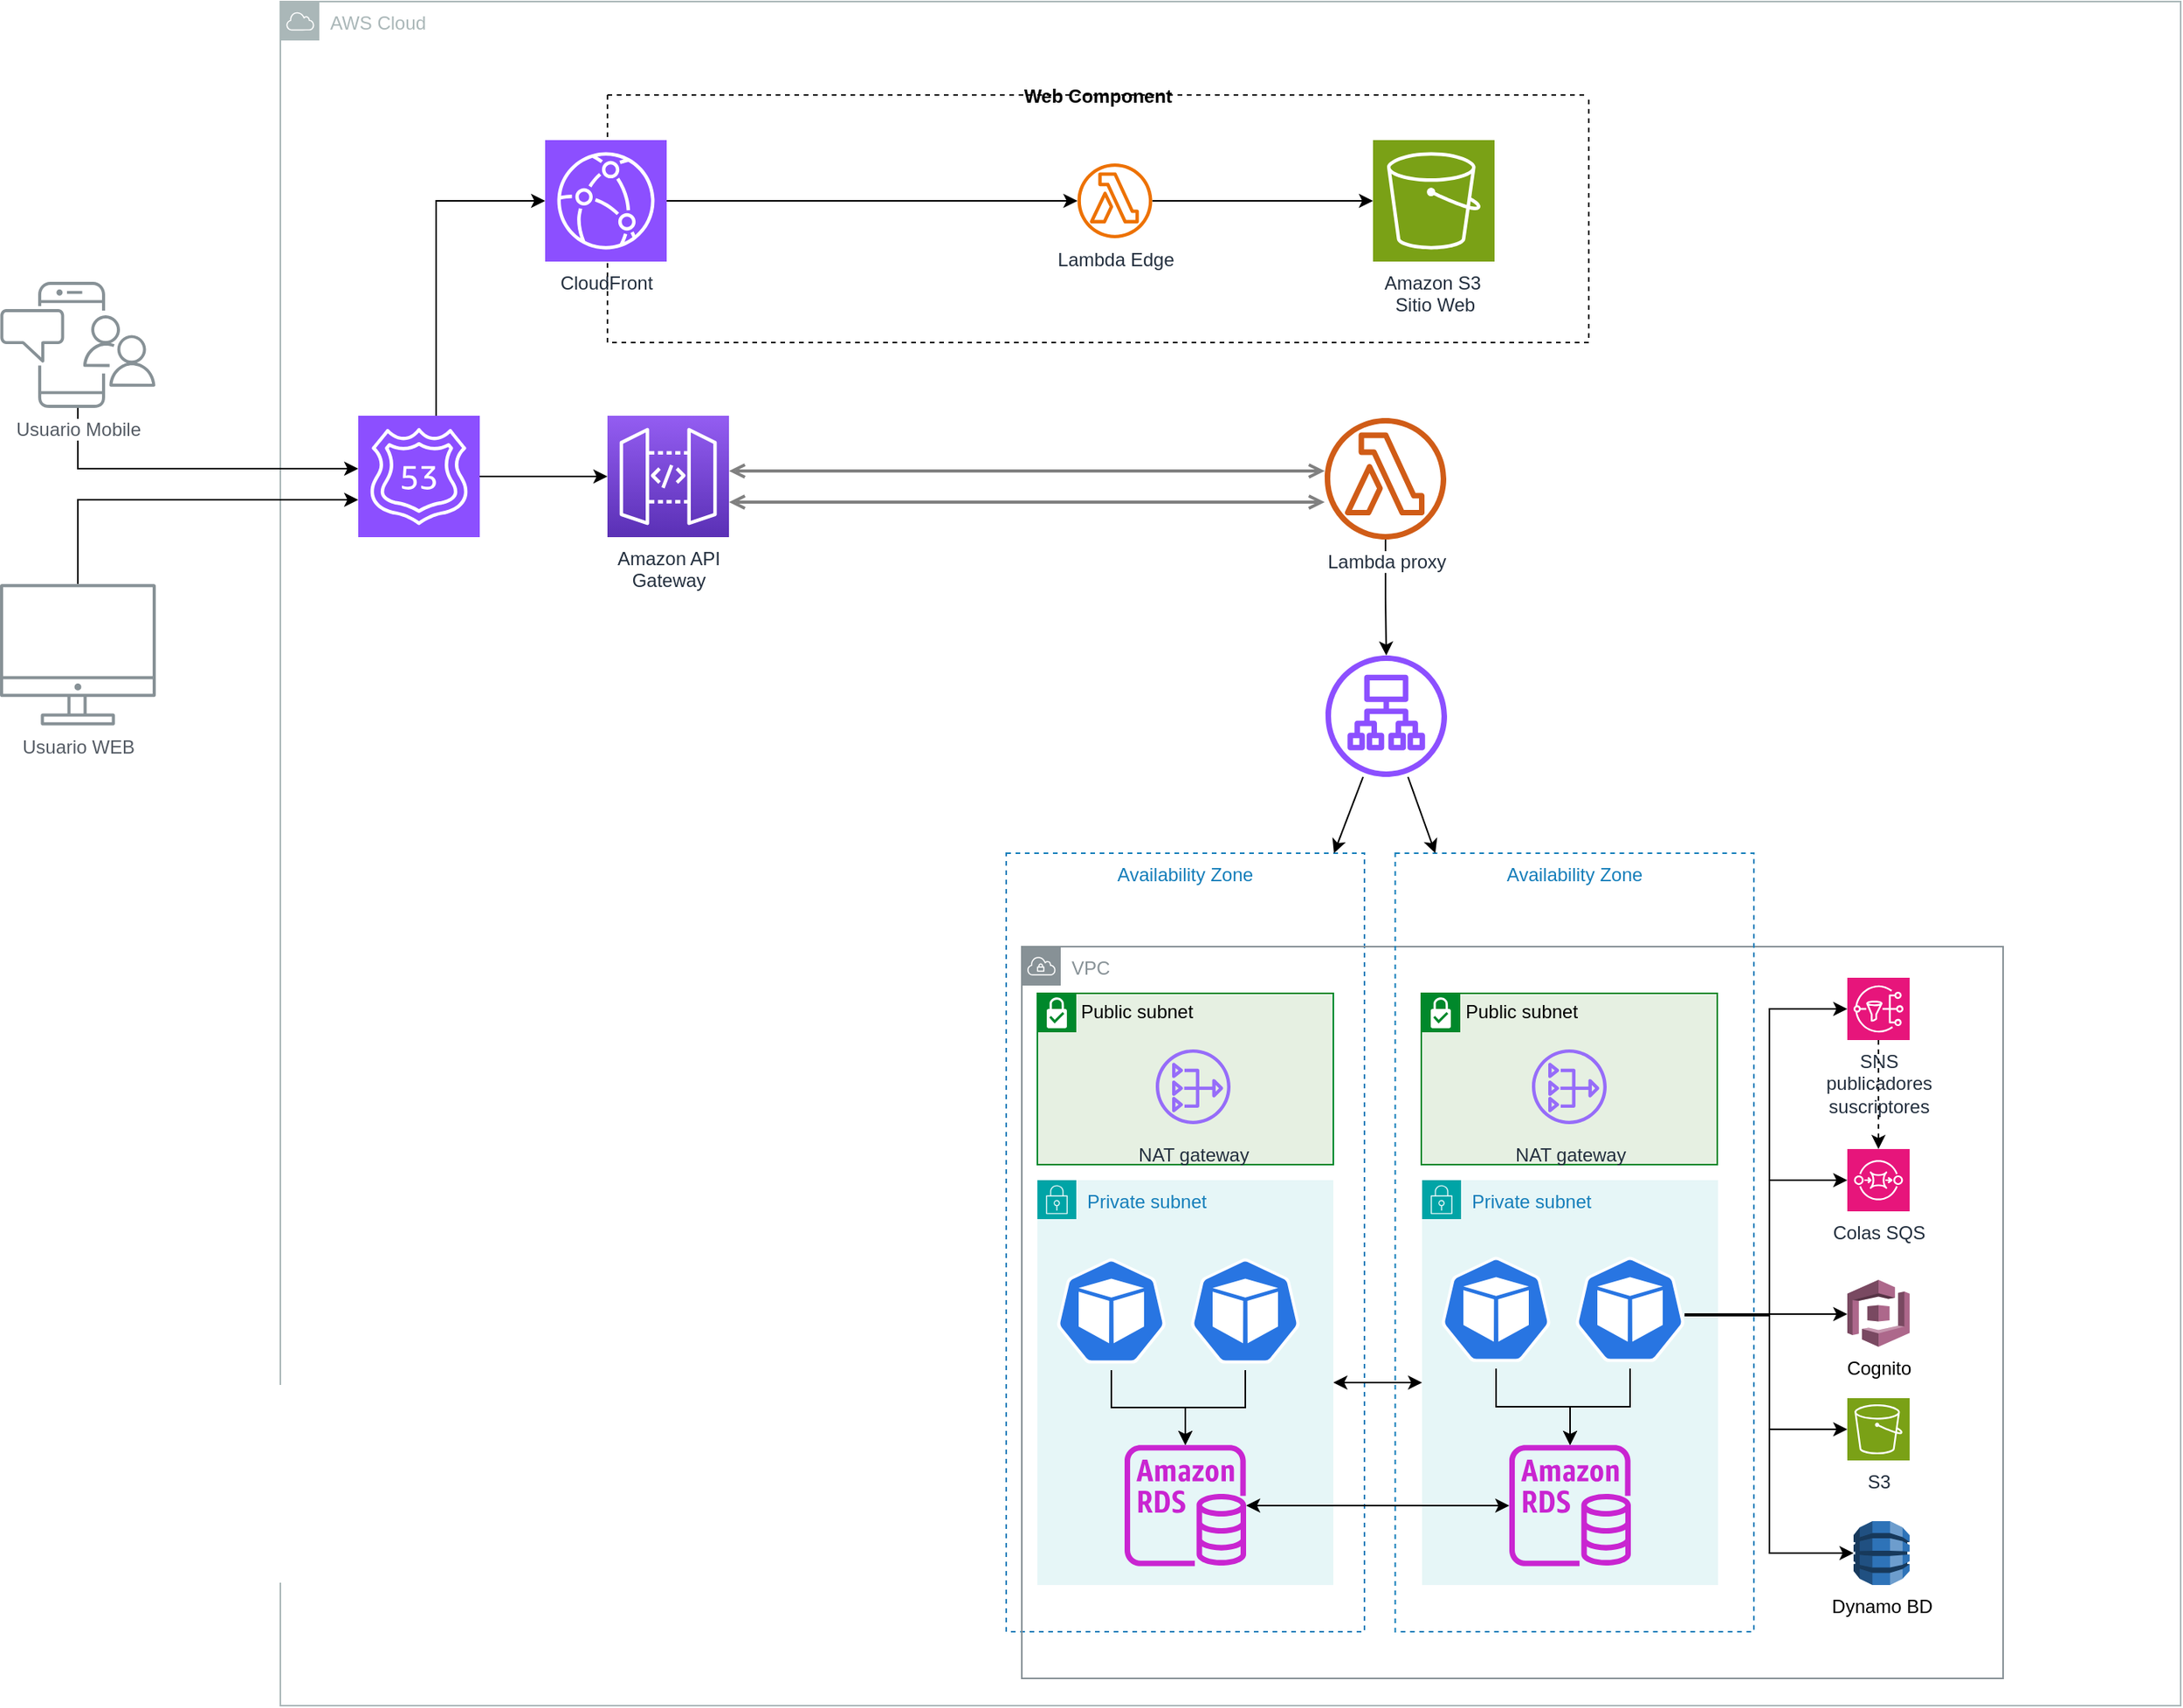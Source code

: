 <mxfile version="22.1.4" type="github" pages="2">
  <diagram id="Ht1M8jgEwFfnCIfOTk4-" name="Page-1">
    <mxGraphModel dx="3804" dy="1355" grid="1" gridSize="10" guides="1" tooltips="1" connect="1" arrows="1" fold="1" page="1" pageScale="1" pageWidth="1169" pageHeight="827" math="0" shadow="0">
      <root>
        <mxCell id="0" />
        <mxCell id="1" parent="0" />
        <mxCell id="ngmjlvJKXfXya2wn3A8B-20" value="Availability Zone" style="fillColor=none;strokeColor=#147EBA;dashed=1;verticalAlign=top;fontStyle=0;fontColor=#147EBA;whiteSpace=wrap;html=1;" vertex="1" parent="1">
          <mxGeometry x="376" y="617" width="230" height="500" as="geometry" />
        </mxCell>
        <mxCell id="ngmjlvJKXfXya2wn3A8B-2" value="AWS Cloud" style="sketch=0;outlineConnect=0;gradientColor=none;html=1;whiteSpace=wrap;fontSize=12;fontStyle=0;shape=mxgraph.aws4.group;grIcon=mxgraph.aws4.group_aws_cloud;strokeColor=#AAB7B8;fillColor=none;verticalAlign=top;align=left;spacingLeft=30;fontColor=#AAB7B8;dashed=0;" vertex="1" parent="1">
          <mxGeometry x="-90" y="70" width="1220" height="1094.5" as="geometry" />
        </mxCell>
        <mxCell id="ngmjlvJKXfXya2wn3A8B-22" value="VPC" style="sketch=0;outlineConnect=0;gradientColor=none;html=1;whiteSpace=wrap;fontSize=12;fontStyle=0;shape=mxgraph.aws4.group;grIcon=mxgraph.aws4.group_vpc;strokeColor=#879196;fillColor=none;verticalAlign=top;align=left;spacingLeft=30;fontColor=#879196;dashed=0;" vertex="1" parent="1">
          <mxGeometry x="386" y="677" width="630" height="470" as="geometry" />
        </mxCell>
        <mxCell id="ngmjlvJKXfXya2wn3A8B-21" value="Availability Zone" style="fillColor=none;strokeColor=#147EBA;dashed=1;verticalAlign=top;fontStyle=0;fontColor=#147EBA;whiteSpace=wrap;html=1;" vertex="1" parent="1">
          <mxGeometry x="625.75" y="617" width="230.25" height="500" as="geometry" />
        </mxCell>
        <mxCell id="UEzPUAAOIrF-is8g5C7q-129" style="edgeStyle=orthogonalEdgeStyle;rounded=0;orthogonalLoop=1;jettySize=auto;html=1;startArrow=open;startFill=0;endArrow=open;endFill=0;strokeWidth=2;strokeColor=#808080;" parent="1" source="UEzPUAAOIrF-is8g5C7q-114" target="UEzPUAAOIrF-is8g5C7q-115" edge="1">
          <mxGeometry relative="1" as="geometry">
            <Array as="points">
              <mxPoint x="510.5" y="391.5" />
              <mxPoint x="510.5" y="391.5" />
            </Array>
          </mxGeometry>
        </mxCell>
        <mxCell id="UEzPUAAOIrF-is8g5C7q-142" style="edgeStyle=orthogonalEdgeStyle;rounded=0;orthogonalLoop=1;jettySize=auto;html=1;startArrow=open;startFill=0;endArrow=open;endFill=0;strokeWidth=2;strokeColor=#808080;" parent="1" source="UEzPUAAOIrF-is8g5C7q-114" target="UEzPUAAOIrF-is8g5C7q-115" edge="1">
          <mxGeometry relative="1" as="geometry">
            <mxPoint x="457.5" y="386.5" as="sourcePoint" />
            <mxPoint x="590.5" y="386.5" as="targetPoint" />
            <Array as="points">
              <mxPoint x="510.5" y="371.5" />
              <mxPoint x="510.5" y="371.5" />
            </Array>
          </mxGeometry>
        </mxCell>
        <mxCell id="ngmjlvJKXfXya2wn3A8B-4" style="edgeStyle=orthogonalEdgeStyle;rounded=0;orthogonalLoop=1;jettySize=auto;html=1;" edge="1" parent="1" source="UEzPUAAOIrF-is8g5C7q-109" target="ngmjlvJKXfXya2wn3A8B-3">
          <mxGeometry relative="1" as="geometry">
            <Array as="points">
              <mxPoint x="-220" y="390" />
            </Array>
          </mxGeometry>
        </mxCell>
        <mxCell id="UEzPUAAOIrF-is8g5C7q-109" value="Usuario WEB" style="outlineConnect=0;gradientColor=none;fontColor=#545B64;strokeColor=none;fillColor=#879196;dashed=0;verticalLabelPosition=bottom;verticalAlign=top;align=center;html=1;fontSize=12;fontStyle=0;aspect=fixed;shape=mxgraph.aws4.illustration_desktop;pointerEvents=1;labelBackgroundColor=#ffffff;" parent="1" vertex="1">
          <mxGeometry x="-270" y="444" width="100" height="91" as="geometry" />
        </mxCell>
        <mxCell id="ngmjlvJKXfXya2wn3A8B-5" style="edgeStyle=orthogonalEdgeStyle;rounded=0;orthogonalLoop=1;jettySize=auto;html=1;" edge="1" parent="1" source="UEzPUAAOIrF-is8g5C7q-110" target="ngmjlvJKXfXya2wn3A8B-3">
          <mxGeometry relative="1" as="geometry">
            <Array as="points">
              <mxPoint x="-220" y="370" />
            </Array>
          </mxGeometry>
        </mxCell>
        <mxCell id="UEzPUAAOIrF-is8g5C7q-110" value="Usuario Mobile" style="outlineConnect=0;gradientColor=none;fontColor=#545B64;strokeColor=none;fillColor=#879196;dashed=0;verticalLabelPosition=bottom;verticalAlign=top;align=center;html=1;fontSize=12;fontStyle=0;aspect=fixed;shape=mxgraph.aws4.illustration_notification;pointerEvents=1;labelBackgroundColor=#ffffff;" parent="1" vertex="1">
          <mxGeometry x="-270" y="250" width="100" height="81" as="geometry" />
        </mxCell>
        <mxCell id="UEzPUAAOIrF-is8g5C7q-114" value="Amazon API&lt;br&gt;Gateway&lt;br&gt;" style="outlineConnect=0;fontColor=#232F3E;gradientColor=#945DF2;gradientDirection=north;fillColor=#5A30B5;strokeColor=#ffffff;dashed=0;verticalLabelPosition=bottom;verticalAlign=top;align=center;html=1;fontSize=12;fontStyle=0;aspect=fixed;shape=mxgraph.aws4.resourceIcon;resIcon=mxgraph.aws4.api_gateway;labelBackgroundColor=#ffffff;" parent="1" vertex="1">
          <mxGeometry x="120" y="336" width="78" height="78" as="geometry" />
        </mxCell>
        <mxCell id="ngmjlvJKXfXya2wn3A8B-74" value="" style="edgeStyle=orthogonalEdgeStyle;rounded=0;orthogonalLoop=1;jettySize=auto;html=1;" edge="1" parent="1" source="UEzPUAAOIrF-is8g5C7q-115" target="ngmjlvJKXfXya2wn3A8B-73">
          <mxGeometry relative="1" as="geometry" />
        </mxCell>
        <mxCell id="UEzPUAAOIrF-is8g5C7q-115" value="Lambda proxy" style="outlineConnect=0;fontColor=#232F3E;gradientColor=none;fillColor=#D05C17;strokeColor=none;dashed=0;verticalLabelPosition=bottom;verticalAlign=top;align=center;html=1;fontSize=12;fontStyle=0;aspect=fixed;pointerEvents=1;shape=mxgraph.aws4.lambda_function;labelBackgroundColor=#ffffff;" parent="1" vertex="1">
          <mxGeometry x="580.5" y="337.5" width="78" height="78" as="geometry" />
        </mxCell>
        <mxCell id="ngmjlvJKXfXya2wn3A8B-18" style="edgeStyle=orthogonalEdgeStyle;rounded=0;orthogonalLoop=1;jettySize=auto;html=1;" edge="1" parent="1" source="ngmjlvJKXfXya2wn3A8B-3" target="UEzPUAAOIrF-is8g5C7q-114">
          <mxGeometry relative="1" as="geometry" />
        </mxCell>
        <mxCell id="ngmjlvJKXfXya2wn3A8B-3" value="" style="sketch=0;points=[[0,0,0],[0.25,0,0],[0.5,0,0],[0.75,0,0],[1,0,0],[0,1,0],[0.25,1,0],[0.5,1,0],[0.75,1,0],[1,1,0],[0,0.25,0],[0,0.5,0],[0,0.75,0],[1,0.25,0],[1,0.5,0],[1,0.75,0]];outlineConnect=0;fontColor=#232F3E;fillColor=#8C4FFF;strokeColor=#ffffff;dashed=0;verticalLabelPosition=bottom;verticalAlign=top;align=center;html=1;fontSize=12;fontStyle=0;aspect=fixed;shape=mxgraph.aws4.resourceIcon;resIcon=mxgraph.aws4.route_53;" vertex="1" parent="1">
          <mxGeometry x="-40" y="336" width="78" height="78" as="geometry" />
        </mxCell>
        <mxCell id="ngmjlvJKXfXya2wn3A8B-14" value="Web Component" style="swimlane;startSize=0;dashed=1;" vertex="1" parent="1">
          <mxGeometry x="120" y="130" width="630" height="159" as="geometry" />
        </mxCell>
        <mxCell id="ngmjlvJKXfXya2wn3A8B-16" style="edgeStyle=orthogonalEdgeStyle;rounded=0;orthogonalLoop=1;jettySize=auto;html=1;" edge="1" parent="ngmjlvJKXfXya2wn3A8B-14" source="ngmjlvJKXfXya2wn3A8B-6" target="ngmjlvJKXfXya2wn3A8B-8">
          <mxGeometry relative="1" as="geometry" />
        </mxCell>
        <mxCell id="ngmjlvJKXfXya2wn3A8B-6" value="Lambda Edge" style="sketch=0;outlineConnect=0;fontColor=#232F3E;gradientColor=none;fillColor=#ED7100;strokeColor=none;dashed=0;verticalLabelPosition=bottom;verticalAlign=top;align=center;html=1;fontSize=12;fontStyle=0;aspect=fixed;pointerEvents=1;shape=mxgraph.aws4.lambda_function;" vertex="1" parent="ngmjlvJKXfXya2wn3A8B-14">
          <mxGeometry x="301.75" y="44" width="48" height="48" as="geometry" />
        </mxCell>
        <mxCell id="ngmjlvJKXfXya2wn3A8B-8" value="Amazon S3&amp;nbsp;&lt;br&gt;Sitio Web" style="sketch=0;points=[[0,0,0],[0.25,0,0],[0.5,0,0],[0.75,0,0],[1,0,0],[0,1,0],[0.25,1,0],[0.5,1,0],[0.75,1,0],[1,1,0],[0,0.25,0],[0,0.5,0],[0,0.75,0],[1,0.25,0],[1,0.5,0],[1,0.75,0]];outlineConnect=0;fontColor=#232F3E;fillColor=#7AA116;strokeColor=#ffffff;dashed=0;verticalLabelPosition=bottom;verticalAlign=top;align=center;html=1;fontSize=12;fontStyle=0;aspect=fixed;shape=mxgraph.aws4.resourceIcon;resIcon=mxgraph.aws4.s3;" vertex="1" parent="ngmjlvJKXfXya2wn3A8B-14">
          <mxGeometry x="491.5" y="29" width="78" height="78" as="geometry" />
        </mxCell>
        <mxCell id="ngmjlvJKXfXya2wn3A8B-7" value="CloudFront" style="sketch=0;points=[[0,0,0],[0.25,0,0],[0.5,0,0],[0.75,0,0],[1,0,0],[0,1,0],[0.25,1,0],[0.5,1,0],[0.75,1,0],[1,1,0],[0,0.25,0],[0,0.5,0],[0,0.75,0],[1,0.25,0],[1,0.5,0],[1,0.75,0]];outlineConnect=0;fontColor=#232F3E;fillColor=#8C4FFF;strokeColor=#ffffff;dashed=0;verticalLabelPosition=bottom;verticalAlign=top;align=center;html=1;fontSize=12;fontStyle=0;aspect=fixed;shape=mxgraph.aws4.resourceIcon;resIcon=mxgraph.aws4.cloudfront;" vertex="1" parent="ngmjlvJKXfXya2wn3A8B-14">
          <mxGeometry x="-40" y="29" width="78" height="78" as="geometry" />
        </mxCell>
        <mxCell id="ngmjlvJKXfXya2wn3A8B-15" style="edgeStyle=orthogonalEdgeStyle;rounded=0;orthogonalLoop=1;jettySize=auto;html=1;" edge="1" parent="ngmjlvJKXfXya2wn3A8B-14" source="ngmjlvJKXfXya2wn3A8B-7" target="ngmjlvJKXfXya2wn3A8B-6">
          <mxGeometry relative="1" as="geometry" />
        </mxCell>
        <mxCell id="ngmjlvJKXfXya2wn3A8B-23" value="Public subnet&lt;br&gt;" style="shape=mxgraph.ibm.box;prType=subnet;fontStyle=0;verticalAlign=top;align=left;spacingLeft=32;spacingTop=4;fillColor=#E6F0E2;rounded=0;whiteSpace=wrap;html=1;strokeColor=#00882B;strokeWidth=1;dashed=0;container=1;spacing=-4;collapsible=0;expand=0;recursiveResize=0;" vertex="1" parent="1">
          <mxGeometry x="396" y="707" width="190" height="110" as="geometry" />
        </mxCell>
        <mxCell id="ngmjlvJKXfXya2wn3A8B-25" value="NAT gateway" style="sketch=0;outlineConnect=0;fontColor=#232F3E;gradientColor=none;strokeColor=#966cf9;fillColor=none;dashed=0;verticalLabelPosition=bottom;verticalAlign=top;align=center;html=1;fontSize=12;fontStyle=0;aspect=fixed;shape=mxgraph.aws4.resourceIcon;resIcon=mxgraph.aws4.nat_gateway;" vertex="1" parent="ngmjlvJKXfXya2wn3A8B-23">
          <mxGeometry x="70" y="30" width="60" height="60" as="geometry" />
        </mxCell>
        <mxCell id="ngmjlvJKXfXya2wn3A8B-24" value="Public subnet&lt;br&gt;" style="shape=mxgraph.ibm.box;prType=subnet;fontStyle=0;verticalAlign=top;align=left;spacingLeft=32;spacingTop=4;fillColor=#E6F0E2;rounded=0;whiteSpace=wrap;html=1;strokeColor=#00882B;strokeWidth=1;dashed=0;container=1;spacing=-4;collapsible=0;expand=0;recursiveResize=0;" vertex="1" parent="1">
          <mxGeometry x="642.5" y="707" width="190" height="110" as="geometry" />
        </mxCell>
        <mxCell id="ngmjlvJKXfXya2wn3A8B-26" value="NAT gateway" style="sketch=0;outlineConnect=0;fontColor=#232F3E;gradientColor=none;strokeColor=#966cf9;fillColor=none;dashed=0;verticalLabelPosition=bottom;verticalAlign=top;align=center;html=1;fontSize=12;fontStyle=0;aspect=fixed;shape=mxgraph.aws4.resourceIcon;resIcon=mxgraph.aws4.nat_gateway;" vertex="1" parent="ngmjlvJKXfXya2wn3A8B-24">
          <mxGeometry x="65" y="30" width="60" height="60" as="geometry" />
        </mxCell>
        <mxCell id="ngmjlvJKXfXya2wn3A8B-48" value="Private subnet" style="points=[[0,0],[0.25,0],[0.5,0],[0.75,0],[1,0],[1,0.25],[1,0.5],[1,0.75],[1,1],[0.75,1],[0.5,1],[0.25,1],[0,1],[0,0.75],[0,0.5],[0,0.25]];outlineConnect=0;gradientColor=none;html=1;whiteSpace=wrap;fontSize=12;fontStyle=0;container=1;pointerEvents=0;collapsible=0;recursiveResize=0;shape=mxgraph.aws4.group;grIcon=mxgraph.aws4.group_security_group;grStroke=0;strokeColor=#00A4A6;fillColor=#E6F6F7;verticalAlign=top;align=left;spacingLeft=30;fontColor=#147EBA;dashed=0;" vertex="1" parent="1">
          <mxGeometry x="643" y="827" width="190" height="260" as="geometry" />
        </mxCell>
        <mxCell id="ngmjlvJKXfXya2wn3A8B-49" value="" style="sketch=0;outlineConnect=0;fontColor=#232F3E;gradientColor=none;fillColor=#C925D1;strokeColor=none;dashed=0;verticalLabelPosition=bottom;verticalAlign=top;align=center;html=1;fontSize=12;fontStyle=0;aspect=fixed;pointerEvents=1;shape=mxgraph.aws4.rds_instance;" vertex="1" parent="ngmjlvJKXfXya2wn3A8B-48">
          <mxGeometry x="56" y="170" width="78" height="78" as="geometry" />
        </mxCell>
        <mxCell id="ngmjlvJKXfXya2wn3A8B-50" style="edgeStyle=orthogonalEdgeStyle;rounded=0;orthogonalLoop=1;jettySize=auto;html=1;" edge="1" parent="1" source="ngmjlvJKXfXya2wn3A8B-51" target="ngmjlvJKXfXya2wn3A8B-49">
          <mxGeometry relative="1" as="geometry" />
        </mxCell>
        <mxCell id="ngmjlvJKXfXya2wn3A8B-51" value="" style="sketch=0;html=1;dashed=0;whitespace=wrap;fillColor=#2875E2;strokeColor=#ffffff;points=[[0.005,0.63,0],[0.1,0.2,0],[0.9,0.2,0],[0.5,0,0],[0.995,0.63,0],[0.72,0.99,0],[0.5,1,0],[0.28,0.99,0]];verticalLabelPosition=bottom;align=center;verticalAlign=top;shape=mxgraph.kubernetes.icon;prIcon=pod" vertex="1" parent="1">
          <mxGeometry x="655.5" y="872" width="70" height="76" as="geometry" />
        </mxCell>
        <mxCell id="ngmjlvJKXfXya2wn3A8B-52" style="edgeStyle=orthogonalEdgeStyle;rounded=0;orthogonalLoop=1;jettySize=auto;html=1;" edge="1" parent="1" source="ngmjlvJKXfXya2wn3A8B-53" target="ngmjlvJKXfXya2wn3A8B-49">
          <mxGeometry relative="1" as="geometry" />
        </mxCell>
        <mxCell id="ngmjlvJKXfXya2wn3A8B-72" value="" style="edgeStyle=orthogonalEdgeStyle;rounded=0;orthogonalLoop=1;jettySize=auto;html=1;" edge="1" parent="1" source="ngmjlvJKXfXya2wn3A8B-53" target="ngmjlvJKXfXya2wn3A8B-61">
          <mxGeometry relative="1" as="geometry">
            <Array as="points">
              <mxPoint x="836" y="913" />
              <mxPoint x="836" y="913" />
            </Array>
          </mxGeometry>
        </mxCell>
        <mxCell id="ngmjlvJKXfXya2wn3A8B-53" value="" style="sketch=0;html=1;dashed=0;whitespace=wrap;fillColor=#2875E2;strokeColor=#ffffff;points=[[0.005,0.63,0],[0.1,0.2,0],[0.9,0.2,0],[0.5,0,0],[0.995,0.63,0],[0.72,0.99,0],[0.5,1,0],[0.28,0.99,0]];verticalLabelPosition=bottom;align=center;verticalAlign=top;shape=mxgraph.kubernetes.icon;prIcon=pod" vertex="1" parent="1">
          <mxGeometry x="741.5" y="872" width="70" height="76" as="geometry" />
        </mxCell>
        <mxCell id="ngmjlvJKXfXya2wn3A8B-59" value="" style="edgeStyle=orthogonalEdgeStyle;rounded=0;orthogonalLoop=1;jettySize=auto;html=1;dashed=1;" edge="1" parent="1" source="ngmjlvJKXfXya2wn3A8B-55" target="ngmjlvJKXfXya2wn3A8B-58">
          <mxGeometry relative="1" as="geometry" />
        </mxCell>
        <mxCell id="ngmjlvJKXfXya2wn3A8B-55" value="SNS &lt;br&gt;publicadores&lt;br&gt;suscriptores" style="sketch=0;points=[[0,0,0],[0.25,0,0],[0.5,0,0],[0.75,0,0],[1,0,0],[0,1,0],[0.25,1,0],[0.5,1,0],[0.75,1,0],[1,1,0],[0,0.25,0],[0,0.5,0],[0,0.75,0],[1,0.25,0],[1,0.5,0],[1,0.75,0]];outlineConnect=0;fontColor=#232F3E;fillColor=#E7157B;strokeColor=#ffffff;dashed=0;verticalLabelPosition=bottom;verticalAlign=top;align=center;html=1;fontSize=12;fontStyle=0;aspect=fixed;shape=mxgraph.aws4.resourceIcon;resIcon=mxgraph.aws4.sns;" vertex="1" parent="1">
          <mxGeometry x="916" y="697" width="40" height="40" as="geometry" />
        </mxCell>
        <mxCell id="ngmjlvJKXfXya2wn3A8B-58" value="Colas SQS" style="sketch=0;points=[[0,0,0],[0.25,0,0],[0.5,0,0],[0.75,0,0],[1,0,0],[0,1,0],[0.25,1,0],[0.5,1,0],[0.75,1,0],[1,1,0],[0,0.25,0],[0,0.5,0],[0,0.75,0],[1,0.25,0],[1,0.5,0],[1,0.75,0]];outlineConnect=0;fontColor=#232F3E;fillColor=#E7157B;strokeColor=#ffffff;dashed=0;verticalLabelPosition=bottom;verticalAlign=top;align=center;html=1;fontSize=12;fontStyle=0;aspect=fixed;shape=mxgraph.aws4.resourceIcon;resIcon=mxgraph.aws4.sqs;" vertex="1" parent="1">
          <mxGeometry x="916" y="807" width="40" height="40" as="geometry" />
        </mxCell>
        <mxCell id="ngmjlvJKXfXya2wn3A8B-61" value="Cognito" style="outlineConnect=0;dashed=0;verticalLabelPosition=bottom;verticalAlign=top;align=center;html=1;shape=mxgraph.aws3.cognito;fillColor=#AD688B;gradientColor=none;" vertex="1" parent="1">
          <mxGeometry x="916" y="891" width="40" height="43" as="geometry" />
        </mxCell>
        <mxCell id="ngmjlvJKXfXya2wn3A8B-62" value="S3" style="sketch=0;points=[[0,0,0],[0.25,0,0],[0.5,0,0],[0.75,0,0],[1,0,0],[0,1,0],[0.25,1,0],[0.5,1,0],[0.75,1,0],[1,1,0],[0,0.25,0],[0,0.5,0],[0,0.75,0],[1,0.25,0],[1,0.5,0],[1,0.75,0]];outlineConnect=0;fontColor=#232F3E;fillColor=#7AA116;strokeColor=#ffffff;dashed=0;verticalLabelPosition=bottom;verticalAlign=top;align=center;html=1;fontSize=12;fontStyle=0;aspect=fixed;shape=mxgraph.aws4.resourceIcon;resIcon=mxgraph.aws4.s3;" vertex="1" parent="1">
          <mxGeometry x="916" y="967" width="40" height="40" as="geometry" />
        </mxCell>
        <mxCell id="ngmjlvJKXfXya2wn3A8B-63" value="Dynamo BD" style="outlineConnect=0;dashed=0;verticalLabelPosition=bottom;verticalAlign=top;align=center;html=1;shape=mxgraph.aws3.dynamo_db;fillColor=#2E73B8;gradientColor=none;" vertex="1" parent="1">
          <mxGeometry x="920" y="1046" width="36" height="41" as="geometry" />
        </mxCell>
        <mxCell id="ngmjlvJKXfXya2wn3A8B-66" style="edgeStyle=orthogonalEdgeStyle;rounded=0;orthogonalLoop=1;jettySize=auto;html=1;entryX=0;entryY=0.5;entryDx=0;entryDy=0;entryPerimeter=0;" edge="1" parent="1" source="ngmjlvJKXfXya2wn3A8B-53" target="ngmjlvJKXfXya2wn3A8B-55">
          <mxGeometry relative="1" as="geometry">
            <Array as="points">
              <mxPoint x="866" y="914" />
              <mxPoint x="866" y="717" />
            </Array>
          </mxGeometry>
        </mxCell>
        <mxCell id="ngmjlvJKXfXya2wn3A8B-67" style="edgeStyle=orthogonalEdgeStyle;rounded=0;orthogonalLoop=1;jettySize=auto;html=1;entryX=0;entryY=0.5;entryDx=0;entryDy=0;entryPerimeter=0;" edge="1" parent="1" source="ngmjlvJKXfXya2wn3A8B-53" target="ngmjlvJKXfXya2wn3A8B-58">
          <mxGeometry relative="1" as="geometry">
            <Array as="points">
              <mxPoint x="866" y="914" />
              <mxPoint x="866" y="827" />
            </Array>
          </mxGeometry>
        </mxCell>
        <mxCell id="ngmjlvJKXfXya2wn3A8B-69" style="edgeStyle=orthogonalEdgeStyle;rounded=0;orthogonalLoop=1;jettySize=auto;html=1;entryX=0;entryY=0.5;entryDx=0;entryDy=0;entryPerimeter=0;" edge="1" parent="1" source="ngmjlvJKXfXya2wn3A8B-53" target="ngmjlvJKXfXya2wn3A8B-62">
          <mxGeometry relative="1" as="geometry">
            <Array as="points">
              <mxPoint x="866" y="914" />
              <mxPoint x="866" y="987" />
            </Array>
          </mxGeometry>
        </mxCell>
        <mxCell id="ngmjlvJKXfXya2wn3A8B-70" style="edgeStyle=orthogonalEdgeStyle;rounded=0;orthogonalLoop=1;jettySize=auto;html=1;entryX=0;entryY=0.5;entryDx=0;entryDy=0;entryPerimeter=0;" edge="1" parent="1" source="ngmjlvJKXfXya2wn3A8B-53" target="ngmjlvJKXfXya2wn3A8B-63">
          <mxGeometry relative="1" as="geometry">
            <Array as="points">
              <mxPoint x="866" y="914" />
              <mxPoint x="866" y="1067" />
            </Array>
          </mxGeometry>
        </mxCell>
        <mxCell id="ngmjlvJKXfXya2wn3A8B-75" style="rounded=0;orthogonalLoop=1;jettySize=auto;html=1;" edge="1" parent="1" source="ngmjlvJKXfXya2wn3A8B-73" target="ngmjlvJKXfXya2wn3A8B-20">
          <mxGeometry relative="1" as="geometry" />
        </mxCell>
        <mxCell id="ngmjlvJKXfXya2wn3A8B-76" style="rounded=0;orthogonalLoop=1;jettySize=auto;html=1;" edge="1" parent="1" source="ngmjlvJKXfXya2wn3A8B-73" target="ngmjlvJKXfXya2wn3A8B-21">
          <mxGeometry relative="1" as="geometry" />
        </mxCell>
        <mxCell id="ngmjlvJKXfXya2wn3A8B-73" value="" style="sketch=0;outlineConnect=0;fontColor=#232F3E;gradientColor=none;fillColor=#8C4FFF;strokeColor=none;dashed=0;verticalLabelPosition=bottom;verticalAlign=top;align=center;html=1;fontSize=12;fontStyle=0;aspect=fixed;pointerEvents=1;shape=mxgraph.aws4.application_load_balancer;" vertex="1" parent="1">
          <mxGeometry x="581" y="490" width="78" height="78" as="geometry" />
        </mxCell>
        <mxCell id="ngmjlvJKXfXya2wn3A8B-77" value="" style="group" vertex="1" connectable="0" parent="1">
          <mxGeometry x="396" y="827" width="190" height="260" as="geometry" />
        </mxCell>
        <mxCell id="ngmjlvJKXfXya2wn3A8B-29" value="Private subnet" style="points=[[0,0],[0.25,0],[0.5,0],[0.75,0],[1,0],[1,0.25],[1,0.5],[1,0.75],[1,1],[0.75,1],[0.5,1],[0.25,1],[0,1],[0,0.75],[0,0.5],[0,0.25]];outlineConnect=0;gradientColor=none;html=1;whiteSpace=wrap;fontSize=12;fontStyle=0;container=0;pointerEvents=0;collapsible=0;recursiveResize=0;shape=mxgraph.aws4.group;grIcon=mxgraph.aws4.group_security_group;grStroke=0;strokeColor=#00A4A6;fillColor=#E6F6F7;verticalAlign=top;align=left;spacingLeft=30;fontColor=#147EBA;dashed=0;" vertex="1" parent="ngmjlvJKXfXya2wn3A8B-77">
          <mxGeometry width="190" height="260" as="geometry" />
        </mxCell>
        <mxCell id="ngmjlvJKXfXya2wn3A8B-19" value="" style="sketch=0;html=1;dashed=0;whitespace=wrap;fillColor=#2875E2;strokeColor=#ffffff;points=[[0.005,0.63,0],[0.1,0.2,0],[0.9,0.2,0],[0.5,0,0],[0.995,0.63,0],[0.72,0.99,0],[0.5,1,0],[0.28,0.99,0]];verticalLabelPosition=bottom;align=center;verticalAlign=top;shape=mxgraph.kubernetes.icon;prIcon=pod" vertex="1" parent="ngmjlvJKXfXya2wn3A8B-77">
          <mxGeometry x="12.5" y="46" width="70" height="76" as="geometry" />
        </mxCell>
        <mxCell id="ngmjlvJKXfXya2wn3A8B-30" value="" style="sketch=0;html=1;dashed=0;whitespace=wrap;fillColor=#2875E2;strokeColor=#ffffff;points=[[0.005,0.63,0],[0.1,0.2,0],[0.9,0.2,0],[0.5,0,0],[0.995,0.63,0],[0.72,0.99,0],[0.5,1,0],[0.28,0.99,0]];verticalLabelPosition=bottom;align=center;verticalAlign=top;shape=mxgraph.kubernetes.icon;prIcon=pod" vertex="1" parent="ngmjlvJKXfXya2wn3A8B-77">
          <mxGeometry x="98.5" y="46" width="70" height="76" as="geometry" />
        </mxCell>
        <mxCell id="ngmjlvJKXfXya2wn3A8B-31" value="" style="sketch=0;outlineConnect=0;fontColor=#232F3E;gradientColor=none;fillColor=#C925D1;strokeColor=none;dashed=0;verticalLabelPosition=bottom;verticalAlign=top;align=center;html=1;fontSize=12;fontStyle=0;aspect=fixed;pointerEvents=1;shape=mxgraph.aws4.rds_instance;" vertex="1" parent="ngmjlvJKXfXya2wn3A8B-77">
          <mxGeometry x="56" y="170" width="78" height="78" as="geometry" />
        </mxCell>
        <mxCell id="ngmjlvJKXfXya2wn3A8B-32" style="edgeStyle=orthogonalEdgeStyle;rounded=0;orthogonalLoop=1;jettySize=auto;html=1;" edge="1" parent="ngmjlvJKXfXya2wn3A8B-77" source="ngmjlvJKXfXya2wn3A8B-19" target="ngmjlvJKXfXya2wn3A8B-31">
          <mxGeometry relative="1" as="geometry" />
        </mxCell>
        <mxCell id="ngmjlvJKXfXya2wn3A8B-33" style="edgeStyle=orthogonalEdgeStyle;rounded=0;orthogonalLoop=1;jettySize=auto;html=1;" edge="1" parent="ngmjlvJKXfXya2wn3A8B-77" source="ngmjlvJKXfXya2wn3A8B-30" target="ngmjlvJKXfXya2wn3A8B-31">
          <mxGeometry relative="1" as="geometry" />
        </mxCell>
        <mxCell id="ngmjlvJKXfXya2wn3A8B-78" value="" style="edgeStyle=orthogonalEdgeStyle;rounded=0;orthogonalLoop=1;jettySize=auto;html=1;startArrow=classic;startFill=1;" edge="1" parent="1" source="ngmjlvJKXfXya2wn3A8B-29" target="ngmjlvJKXfXya2wn3A8B-48">
          <mxGeometry relative="1" as="geometry" />
        </mxCell>
        <mxCell id="ngmjlvJKXfXya2wn3A8B-54" style="edgeStyle=orthogonalEdgeStyle;rounded=0;orthogonalLoop=1;jettySize=auto;html=1;startArrow=classic;startFill=1;" edge="1" parent="1" source="ngmjlvJKXfXya2wn3A8B-31" target="ngmjlvJKXfXya2wn3A8B-49">
          <mxGeometry relative="1" as="geometry" />
        </mxCell>
        <mxCell id="ngmjlvJKXfXya2wn3A8B-79" style="edgeStyle=orthogonalEdgeStyle;rounded=0;orthogonalLoop=1;jettySize=auto;html=1;entryX=0;entryY=0.5;entryDx=0;entryDy=0;entryPerimeter=0;" edge="1" parent="1" source="ngmjlvJKXfXya2wn3A8B-3" target="ngmjlvJKXfXya2wn3A8B-7">
          <mxGeometry relative="1" as="geometry">
            <Array as="points">
              <mxPoint x="10" y="198" />
            </Array>
          </mxGeometry>
        </mxCell>
      </root>
    </mxGraphModel>
  </diagram>
  <diagram id="_XnbCxN3Bk-crcTt1-w3" name="Página-2">
    <mxGraphModel dx="1881" dy="-627" grid="1" gridSize="10" guides="1" tooltips="1" connect="1" arrows="1" fold="1" page="1" pageScale="1" pageWidth="827" pageHeight="1169" math="0" shadow="0">
      <root>
        <mxCell id="0" />
        <mxCell id="1" parent="0" />
        <object placeholders="1" c4Name="Sistema de chat" c4Type="ContainerScopeBoundary" c4Application="ChatSystem" label="&lt;font style=&quot;font-size: 16px&quot;&gt;&lt;b&gt;&lt;div style=&quot;text-align: left&quot;&gt;%c4Name%&lt;/div&gt;&lt;/b&gt;&lt;/font&gt;&lt;div style=&quot;text-align: left&quot;&gt;[%c4Application%]&lt;/div&gt;" id="Gq4tM7rct2LVEhy7S2OJ-1">
          <mxCell style="rounded=1;fontSize=11;whiteSpace=wrap;html=1;dashed=1;arcSize=20;fillColor=none;strokeColor=#666666;fontColor=#333333;labelBackgroundColor=none;align=left;verticalAlign=bottom;labelBorderColor=none;spacingTop=0;spacing=10;dashPattern=8 4;metaEdit=1;rotatable=0;perimeter=rectanglePerimeter;noLabel=0;labelPadding=0;allowArrows=0;connectable=0;expand=0;recursiveResize=0;editable=1;pointerEvents=0;absoluteArcSize=1;points=[[0.25,0,0],[0.5,0,0],[0.75,0,0],[1,0.25,0],[1,0.5,0],[1,0.75,0],[0.75,1,0],[0.5,1,0],[0.25,1,0],[0,0.75,0],[0,0.5,0],[0,0.25,0]];" vertex="1" parent="1">
            <mxGeometry x="300" y="1230" width="860" height="590" as="geometry" />
          </mxCell>
        </object>
        <mxCell id="Gq4tM7rct2LVEhy7S2OJ-2" value="" style="edgeStyle=orthogonalEdgeStyle;rounded=0;orthogonalLoop=1;jettySize=auto;html=1;" edge="1" parent="1" source="Gq4tM7rct2LVEhy7S2OJ-3" target="Gq4tM7rct2LVEhy7S2OJ-18">
          <mxGeometry relative="1" as="geometry" />
        </mxCell>
        <object placeholders="1" c4Name="AutenticaciónUsuarios" c4Type="Autenticación de usuario" c4Technology="e.g. Spring Service" c4Description="Sistema de autenticación" label="&lt;font style=&quot;font-size: 16px&quot;&gt;&lt;b&gt;%c4Name%&lt;/b&gt;&lt;/font&gt;&lt;div&gt;[%c4Type%: %c4Technology%]&lt;/div&gt;&lt;br&gt;&lt;div&gt;&lt;font style=&quot;font-size: 11px&quot;&gt;%c4Description%&lt;/font&gt;&lt;/div&gt;" id="Gq4tM7rct2LVEhy7S2OJ-3">
          <mxCell style="rounded=1;whiteSpace=wrap;html=1;labelBackgroundColor=none;fillColor=#63BEF2;fontColor=#ffffff;align=center;arcSize=6;strokeColor=#2086C9;metaEdit=1;resizable=0;points=[[0.25,0,0],[0.5,0,0],[0.75,0,0],[1,0.25,0],[1,0.5,0],[1,0.75,0],[0.75,1,0],[0.5,1,0],[0.25,1,0],[0,0.75,0],[0,0.5,0],[0,0.25,0]];" vertex="1" parent="1">
            <mxGeometry x="480" y="1300" width="240" height="120" as="geometry" />
          </mxCell>
        </object>
        <mxCell id="Gq4tM7rct2LVEhy7S2OJ-4" style="edgeStyle=orthogonalEdgeStyle;rounded=0;orthogonalLoop=1;jettySize=auto;html=1;" edge="1" parent="1" source="Gq4tM7rct2LVEhy7S2OJ-5" target="Gq4tM7rct2LVEhy7S2OJ-9">
          <mxGeometry relative="1" as="geometry">
            <Array as="points">
              <mxPoint x="120" y="1530" />
            </Array>
          </mxGeometry>
        </mxCell>
        <object placeholders="1" c4Type="Vista WEB" c4Container="Vista WEB" c4Technology="React JS" c4Description="Vista WEB Chat" label="&lt;font style=&quot;font-size: 16px&quot;&gt;&lt;b&gt;%c4Type%&lt;/b&gt;&lt;/font&gt;&lt;div&gt;[%c4Container%:&amp;nbsp;%c4Technology%]&lt;/div&gt;&lt;br&gt;&lt;div&gt;&lt;font style=&quot;font-size: 11px&quot;&gt;&lt;font color=&quot;#E6E6E6&quot;&gt;%c4Description%&lt;/font&gt;&lt;/div&gt;" id="Gq4tM7rct2LVEhy7S2OJ-5">
          <mxCell style="shape=mxgraph.c4.webBrowserContainer2;whiteSpace=wrap;html=1;boundedLbl=1;rounded=0;labelBackgroundColor=none;strokeColor=#118ACD;fillColor=#23A2D9;strokeColor=#118ACD;strokeColor2=#0E7DAD;fontSize=12;fontColor=#ffffff;align=center;metaEdit=1;points=[[0.5,0,0],[1,0.25,0],[1,0.5,0],[1,0.75,0],[0.5,1,0],[0,0.75,0],[0,0.5,0],[0,0.25,0]];resizable=0;" vertex="1" parent="1">
            <mxGeometry y="1280" width="240" height="160" as="geometry" />
          </mxCell>
        </object>
        <mxCell id="Gq4tM7rct2LVEhy7S2OJ-6" value="" style="edgeStyle=orthogonalEdgeStyle;rounded=0;orthogonalLoop=1;jettySize=auto;html=1;" edge="1" parent="1" source="Gq4tM7rct2LVEhy7S2OJ-9" target="Gq4tM7rct2LVEhy7S2OJ-13">
          <mxGeometry relative="1" as="geometry" />
        </mxCell>
        <mxCell id="Gq4tM7rct2LVEhy7S2OJ-7" style="edgeStyle=orthogonalEdgeStyle;rounded=0;orthogonalLoop=1;jettySize=auto;html=1;" edge="1" parent="1" source="Gq4tM7rct2LVEhy7S2OJ-9" target="Gq4tM7rct2LVEhy7S2OJ-18">
          <mxGeometry relative="1" as="geometry">
            <Array as="points">
              <mxPoint x="750" y="1530" />
              <mxPoint x="750" y="1361" />
            </Array>
          </mxGeometry>
        </mxCell>
        <mxCell id="Gq4tM7rct2LVEhy7S2OJ-8" value="" style="edgeStyle=orthogonalEdgeStyle;rounded=0;orthogonalLoop=1;jettySize=auto;html=1;" edge="1" parent="1" source="Gq4tM7rct2LVEhy7S2OJ-9" target="Gq4tM7rct2LVEhy7S2OJ-11">
          <mxGeometry relative="1" as="geometry" />
        </mxCell>
        <object placeholders="1" c4Name="Salas" c4Type="Salas de usuarios en chats" c4Technology="e.g. Spring Service" c4Description="Sistema de salas" label="&lt;font style=&quot;font-size: 16px&quot;&gt;&lt;b&gt;%c4Name%&lt;/b&gt;&lt;/font&gt;&lt;div&gt;[%c4Type%: %c4Technology%]&lt;/div&gt;&lt;br&gt;&lt;div&gt;&lt;font style=&quot;font-size: 11px&quot;&gt;%c4Description%&lt;/font&gt;&lt;/div&gt;" id="Gq4tM7rct2LVEhy7S2OJ-9">
          <mxCell style="rounded=1;whiteSpace=wrap;html=1;labelBackgroundColor=none;fillColor=#63BEF2;fontColor=#ffffff;align=center;arcSize=6;strokeColor=#2086C9;metaEdit=1;resizable=0;points=[[0.25,0,0],[0.5,0,0],[0.75,0,0],[1,0.25,0],[1,0.5,0],[1,0.75,0],[0.75,1,0],[0.5,1,0],[0.25,1,0],[0,0.75,0],[0,0.5,0],[0,0.25,0]];" vertex="1" parent="1">
            <mxGeometry x="480" y="1470" width="240" height="120" as="geometry" />
          </mxCell>
        </object>
        <mxCell id="Gq4tM7rct2LVEhy7S2OJ-10" style="edgeStyle=orthogonalEdgeStyle;rounded=0;orthogonalLoop=1;jettySize=auto;html=1;" edge="1" parent="1" source="Gq4tM7rct2LVEhy7S2OJ-11" target="Gq4tM7rct2LVEhy7S2OJ-21">
          <mxGeometry relative="1" as="geometry" />
        </mxCell>
        <object placeholders="1" c4Name="EnvíoMensajes" c4Type="Salas de usuarios en chats" c4Technology="e.g. Spring Service" c4Description="Sistema de envío de chats" label="&lt;font style=&quot;font-size: 16px&quot;&gt;&lt;b&gt;%c4Name%&lt;/b&gt;&lt;/font&gt;&lt;div&gt;[%c4Type%: %c4Technology%]&lt;/div&gt;&lt;br&gt;&lt;div&gt;&lt;font style=&quot;font-size: 11px&quot;&gt;%c4Description%&lt;/font&gt;&lt;/div&gt;" id="Gq4tM7rct2LVEhy7S2OJ-11">
          <mxCell style="rounded=1;whiteSpace=wrap;html=1;labelBackgroundColor=none;fillColor=#63BEF2;fontColor=#ffffff;align=center;arcSize=6;strokeColor=#2086C9;metaEdit=1;resizable=0;points=[[0.25,0,0],[0.5,0,0],[0.75,0,0],[1,0.25,0],[1,0.5,0],[1,0.75,0],[0.75,1,0],[0.5,1,0],[0.25,1,0],[0,0.75,0],[0,0.5,0],[0,0.25,0]];" vertex="1" parent="1">
            <mxGeometry x="480" y="1654" width="240" height="120" as="geometry" />
          </mxCell>
        </object>
        <mxCell id="Gq4tM7rct2LVEhy7S2OJ-12" style="edgeStyle=orthogonalEdgeStyle;rounded=0;orthogonalLoop=1;jettySize=auto;html=1;" edge="1" parent="1" source="Gq4tM7rct2LVEhy7S2OJ-13" target="Gq4tM7rct2LVEhy7S2OJ-20">
          <mxGeometry relative="1" as="geometry" />
        </mxCell>
        <object placeholders="1" c4Name="Pagos" c4Type="Pagos" c4Technology="e.g. Spring Service" c4Description="Pagos entre usuarios" label="&lt;font style=&quot;font-size: 16px&quot;&gt;&lt;b&gt;%c4Name%&lt;/b&gt;&lt;/font&gt;&lt;div&gt;[%c4Type%: %c4Technology%]&lt;/div&gt;&lt;br&gt;&lt;div&gt;&lt;font style=&quot;font-size: 11px&quot;&gt;%c4Description%&lt;/font&gt;&lt;/div&gt;" id="Gq4tM7rct2LVEhy7S2OJ-13">
          <mxCell style="rounded=1;whiteSpace=wrap;html=1;labelBackgroundColor=none;fillColor=#63BEF2;fontColor=#ffffff;align=center;arcSize=6;strokeColor=#2086C9;metaEdit=1;resizable=0;points=[[0.25,0,0],[0.5,0,0],[0.75,0,0],[1,0.25,0],[1,0.5,0],[1,0.75,0],[0.75,1,0],[0.5,1,0],[0.25,1,0],[0,0.75,0],[0,0.5,0],[0,0.25,0]];" vertex="1" parent="1">
            <mxGeometry x="800" y="1470" width="240" height="120" as="geometry" />
          </mxCell>
        </object>
        <mxCell id="Gq4tM7rct2LVEhy7S2OJ-14" style="edgeStyle=orthogonalEdgeStyle;rounded=0;orthogonalLoop=1;jettySize=auto;html=1;" edge="1" parent="1" source="Gq4tM7rct2LVEhy7S2OJ-15" target="Gq4tM7rct2LVEhy7S2OJ-5">
          <mxGeometry relative="1" as="geometry">
            <mxPoint x="-80" y="1380" as="targetPoint" />
          </mxGeometry>
        </mxCell>
        <object placeholders="1" c4Name="Usuario Chat" c4Type="Person" c4Description="usuario en chat" label="&lt;font style=&quot;font-size: 16px&quot;&gt;&lt;b&gt;%c4Name%&lt;/b&gt;&lt;/font&gt;&lt;div&gt;[%c4Type%]&lt;/div&gt;&lt;br&gt;&lt;div&gt;&lt;font style=&quot;font-size: 11px&quot;&gt;&lt;font color=&quot;#cccccc&quot;&gt;%c4Description%&lt;/font&gt;&lt;/div&gt;" id="Gq4tM7rct2LVEhy7S2OJ-15">
          <mxCell style="html=1;fontSize=11;dashed=0;whiteSpace=wrap;fillColor=#083F75;strokeColor=#06315C;fontColor=#ffffff;shape=mxgraph.c4.person2;align=center;metaEdit=1;points=[[0.5,0,0],[1,0.5,0],[1,0.75,0],[0.75,1,0],[0.5,1,0],[0.25,1,0],[0,0.75,0],[0,0.5,0]];resizable=0;" vertex="1" parent="1">
            <mxGeometry x="-380" y="1271" width="200" height="180" as="geometry" />
          </mxCell>
        </object>
        <mxCell id="Gq4tM7rct2LVEhy7S2OJ-16" style="edgeStyle=orthogonalEdgeStyle;rounded=0;orthogonalLoop=1;jettySize=auto;html=1;entryX=0;entryY=0.5;entryDx=0;entryDy=0;entryPerimeter=0;" edge="1" parent="1" source="Gq4tM7rct2LVEhy7S2OJ-5" target="Gq4tM7rct2LVEhy7S2OJ-3">
          <mxGeometry relative="1" as="geometry" />
        </mxCell>
        <mxCell id="Gq4tM7rct2LVEhy7S2OJ-17" style="edgeStyle=orthogonalEdgeStyle;rounded=0;orthogonalLoop=1;jettySize=auto;html=1;" edge="1" parent="1" source="Gq4tM7rct2LVEhy7S2OJ-18" target="Gq4tM7rct2LVEhy7S2OJ-19">
          <mxGeometry relative="1" as="geometry" />
        </mxCell>
        <object placeholders="1" c4Name="Usuarios" c4Type="UserManager" c4Technology="e.g. Spring Service" c4Description="Usuarios registrados " label="&lt;font style=&quot;font-size: 16px&quot;&gt;&lt;b&gt;%c4Name%&lt;/b&gt;&lt;/font&gt;&lt;div&gt;[%c4Type%: %c4Technology%]&lt;/div&gt;&lt;br&gt;&lt;div&gt;&lt;font style=&quot;font-size: 11px&quot;&gt;%c4Description%&lt;/font&gt;&lt;/div&gt;" id="Gq4tM7rct2LVEhy7S2OJ-18">
          <mxCell style="rounded=1;whiteSpace=wrap;html=1;labelBackgroundColor=none;fillColor=#63BEF2;fontColor=#ffffff;align=center;arcSize=6;strokeColor=#2086C9;metaEdit=1;resizable=0;points=[[0.25,0,0],[0.5,0,0],[0.75,0,0],[1,0.25,0],[1,0.5,0],[1,0.75,0],[0.75,1,0],[0.5,1,0],[0.25,1,0],[0,0.75,0],[0,0.5,0],[0,0.25,0]];" vertex="1" parent="1">
            <mxGeometry x="811.5" y="1301" width="240" height="120" as="geometry" />
          </mxCell>
        </object>
        <object placeholders="1" c4Name="LDAP Usuarios" c4Type="Software System" c4Description="Sistema de gestion de usuarios " label="&lt;font style=&quot;font-size: 16px&quot;&gt;&lt;b&gt;%c4Name%&lt;/b&gt;&lt;/font&gt;&lt;div&gt;[%c4Type%]&lt;/div&gt;&lt;br&gt;&lt;div&gt;&lt;font style=&quot;font-size: 11px&quot;&gt;&lt;font color=&quot;#cccccc&quot;&gt;%c4Description%&lt;/font&gt;&lt;/div&gt;" id="Gq4tM7rct2LVEhy7S2OJ-19">
          <mxCell style="rounded=1;whiteSpace=wrap;html=1;labelBackgroundColor=none;fillColor=#8C8496;fontColor=#ffffff;align=center;arcSize=10;strokeColor=#736782;metaEdit=1;resizable=0;points=[[0.25,0,0],[0.5,0,0],[0.75,0,0],[1,0.25,0],[1,0.5,0],[1,0.75,0],[0.75,1,0],[0.5,1,0],[0.25,1,0],[0,0.75,0],[0,0.5,0],[0,0.25,0]];" vertex="1" parent="1">
            <mxGeometry x="1210" y="1300" width="240" height="120" as="geometry" />
          </mxCell>
        </object>
        <object placeholders="1" c4Name="Pasarela de pagos" c4Type="Software System" c4Description="Sistema de pasarela de pagos externa" label="&lt;font style=&quot;font-size: 16px&quot;&gt;&lt;b&gt;%c4Name%&lt;/b&gt;&lt;/font&gt;&lt;div&gt;[%c4Type%]&lt;/div&gt;&lt;br&gt;&lt;div&gt;&lt;font style=&quot;font-size: 11px&quot;&gt;&lt;font color=&quot;#cccccc&quot;&gt;%c4Description%&lt;/font&gt;&lt;/div&gt;" id="Gq4tM7rct2LVEhy7S2OJ-20">
          <mxCell style="rounded=1;whiteSpace=wrap;html=1;labelBackgroundColor=none;fillColor=#8C8496;fontColor=#ffffff;align=center;arcSize=10;strokeColor=#736782;metaEdit=1;resizable=0;points=[[0.25,0,0],[0.5,0,0],[0.75,0,0],[1,0.25,0],[1,0.5,0],[1,0.75,0],[0.75,1,0],[0.5,1,0],[0.25,1,0],[0,0.75,0],[0,0.5,0],[0,0.25,0]];" vertex="1" parent="1">
            <mxGeometry x="1210" y="1470" width="240" height="120" as="geometry" />
          </mxCell>
        </object>
        <object placeholders="1" c4Name="S3 Storage System " c4Type="Software System" c4Description="Almacenamiento de archivos" label="&lt;font style=&quot;font-size: 16px&quot;&gt;&lt;b&gt;%c4Name%&lt;/b&gt;&lt;/font&gt;&lt;div&gt;[%c4Type%]&lt;/div&gt;&lt;br&gt;&lt;div&gt;&lt;font style=&quot;font-size: 11px&quot;&gt;&lt;font color=&quot;#cccccc&quot;&gt;%c4Description%&lt;/font&gt;&lt;/div&gt;" id="Gq4tM7rct2LVEhy7S2OJ-21">
          <mxCell style="rounded=1;whiteSpace=wrap;html=1;labelBackgroundColor=none;fillColor=#8C8496;fontColor=#ffffff;align=center;arcSize=10;strokeColor=#736782;metaEdit=1;resizable=0;points=[[0.25,0,0],[0.5,0,0],[0.75,0,0],[1,0.25,0],[1,0.5,0],[1,0.75,0],[0.75,1,0],[0.5,1,0],[0.25,1,0],[0,0.75,0],[0,0.5,0],[0,0.25,0]];" vertex="1" parent="1">
            <mxGeometry x="820" y="1880" width="240" height="120" as="geometry" />
          </mxCell>
        </object>
      </root>
    </mxGraphModel>
  </diagram>
</mxfile>
